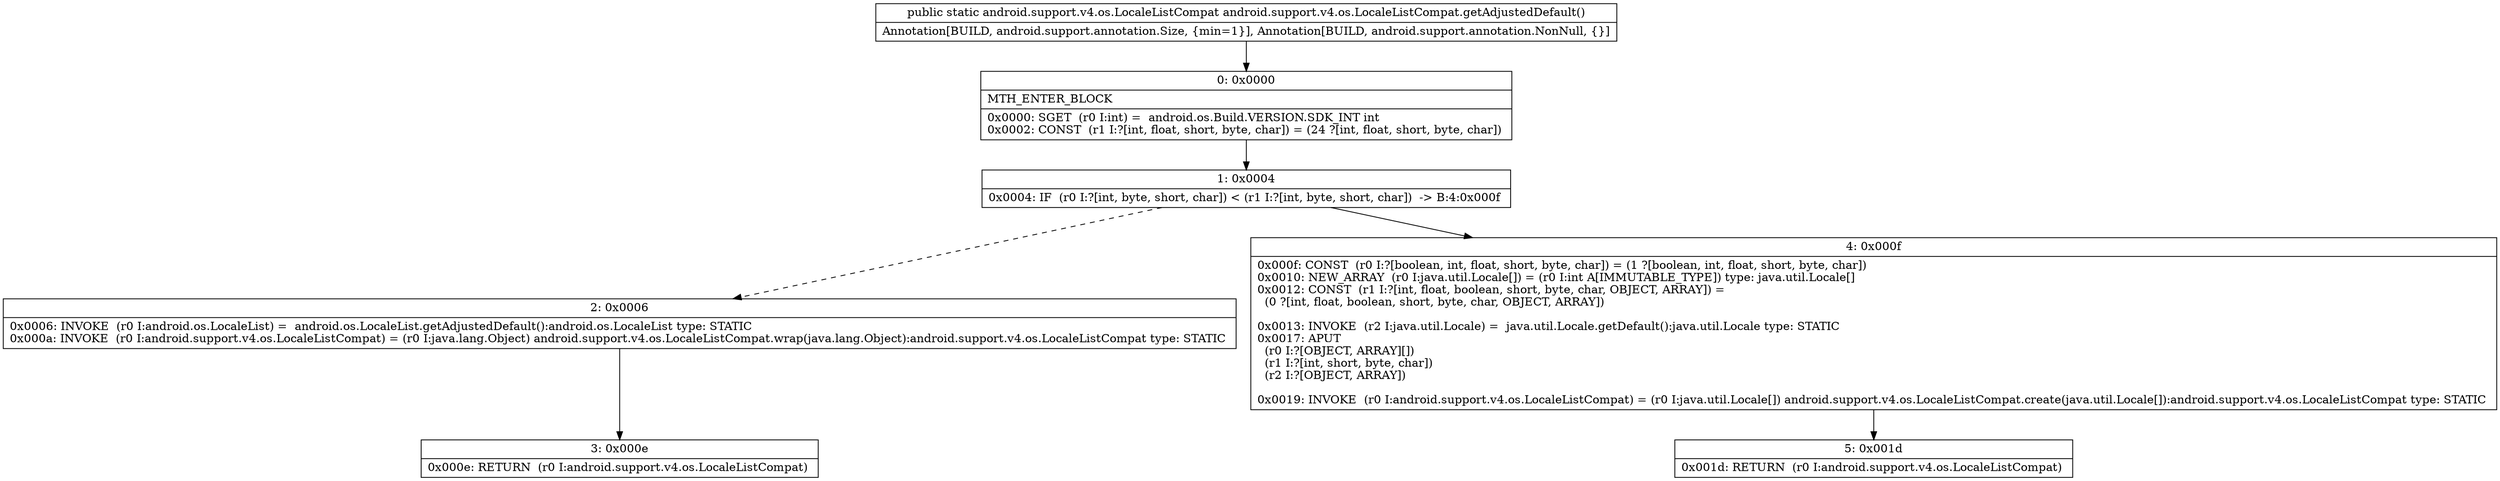 digraph "CFG forandroid.support.v4.os.LocaleListCompat.getAdjustedDefault()Landroid\/support\/v4\/os\/LocaleListCompat;" {
Node_0 [shape=record,label="{0\:\ 0x0000|MTH_ENTER_BLOCK\l|0x0000: SGET  (r0 I:int) =  android.os.Build.VERSION.SDK_INT int \l0x0002: CONST  (r1 I:?[int, float, short, byte, char]) = (24 ?[int, float, short, byte, char]) \l}"];
Node_1 [shape=record,label="{1\:\ 0x0004|0x0004: IF  (r0 I:?[int, byte, short, char]) \< (r1 I:?[int, byte, short, char])  \-\> B:4:0x000f \l}"];
Node_2 [shape=record,label="{2\:\ 0x0006|0x0006: INVOKE  (r0 I:android.os.LocaleList) =  android.os.LocaleList.getAdjustedDefault():android.os.LocaleList type: STATIC \l0x000a: INVOKE  (r0 I:android.support.v4.os.LocaleListCompat) = (r0 I:java.lang.Object) android.support.v4.os.LocaleListCompat.wrap(java.lang.Object):android.support.v4.os.LocaleListCompat type: STATIC \l}"];
Node_3 [shape=record,label="{3\:\ 0x000e|0x000e: RETURN  (r0 I:android.support.v4.os.LocaleListCompat) \l}"];
Node_4 [shape=record,label="{4\:\ 0x000f|0x000f: CONST  (r0 I:?[boolean, int, float, short, byte, char]) = (1 ?[boolean, int, float, short, byte, char]) \l0x0010: NEW_ARRAY  (r0 I:java.util.Locale[]) = (r0 I:int A[IMMUTABLE_TYPE]) type: java.util.Locale[] \l0x0012: CONST  (r1 I:?[int, float, boolean, short, byte, char, OBJECT, ARRAY]) = \l  (0 ?[int, float, boolean, short, byte, char, OBJECT, ARRAY])\l \l0x0013: INVOKE  (r2 I:java.util.Locale) =  java.util.Locale.getDefault():java.util.Locale type: STATIC \l0x0017: APUT  \l  (r0 I:?[OBJECT, ARRAY][])\l  (r1 I:?[int, short, byte, char])\l  (r2 I:?[OBJECT, ARRAY])\l \l0x0019: INVOKE  (r0 I:android.support.v4.os.LocaleListCompat) = (r0 I:java.util.Locale[]) android.support.v4.os.LocaleListCompat.create(java.util.Locale[]):android.support.v4.os.LocaleListCompat type: STATIC \l}"];
Node_5 [shape=record,label="{5\:\ 0x001d|0x001d: RETURN  (r0 I:android.support.v4.os.LocaleListCompat) \l}"];
MethodNode[shape=record,label="{public static android.support.v4.os.LocaleListCompat android.support.v4.os.LocaleListCompat.getAdjustedDefault()  | Annotation[BUILD, android.support.annotation.Size, \{min=1\}], Annotation[BUILD, android.support.annotation.NonNull, \{\}]\l}"];
MethodNode -> Node_0;
Node_0 -> Node_1;
Node_1 -> Node_2[style=dashed];
Node_1 -> Node_4;
Node_2 -> Node_3;
Node_4 -> Node_5;
}


